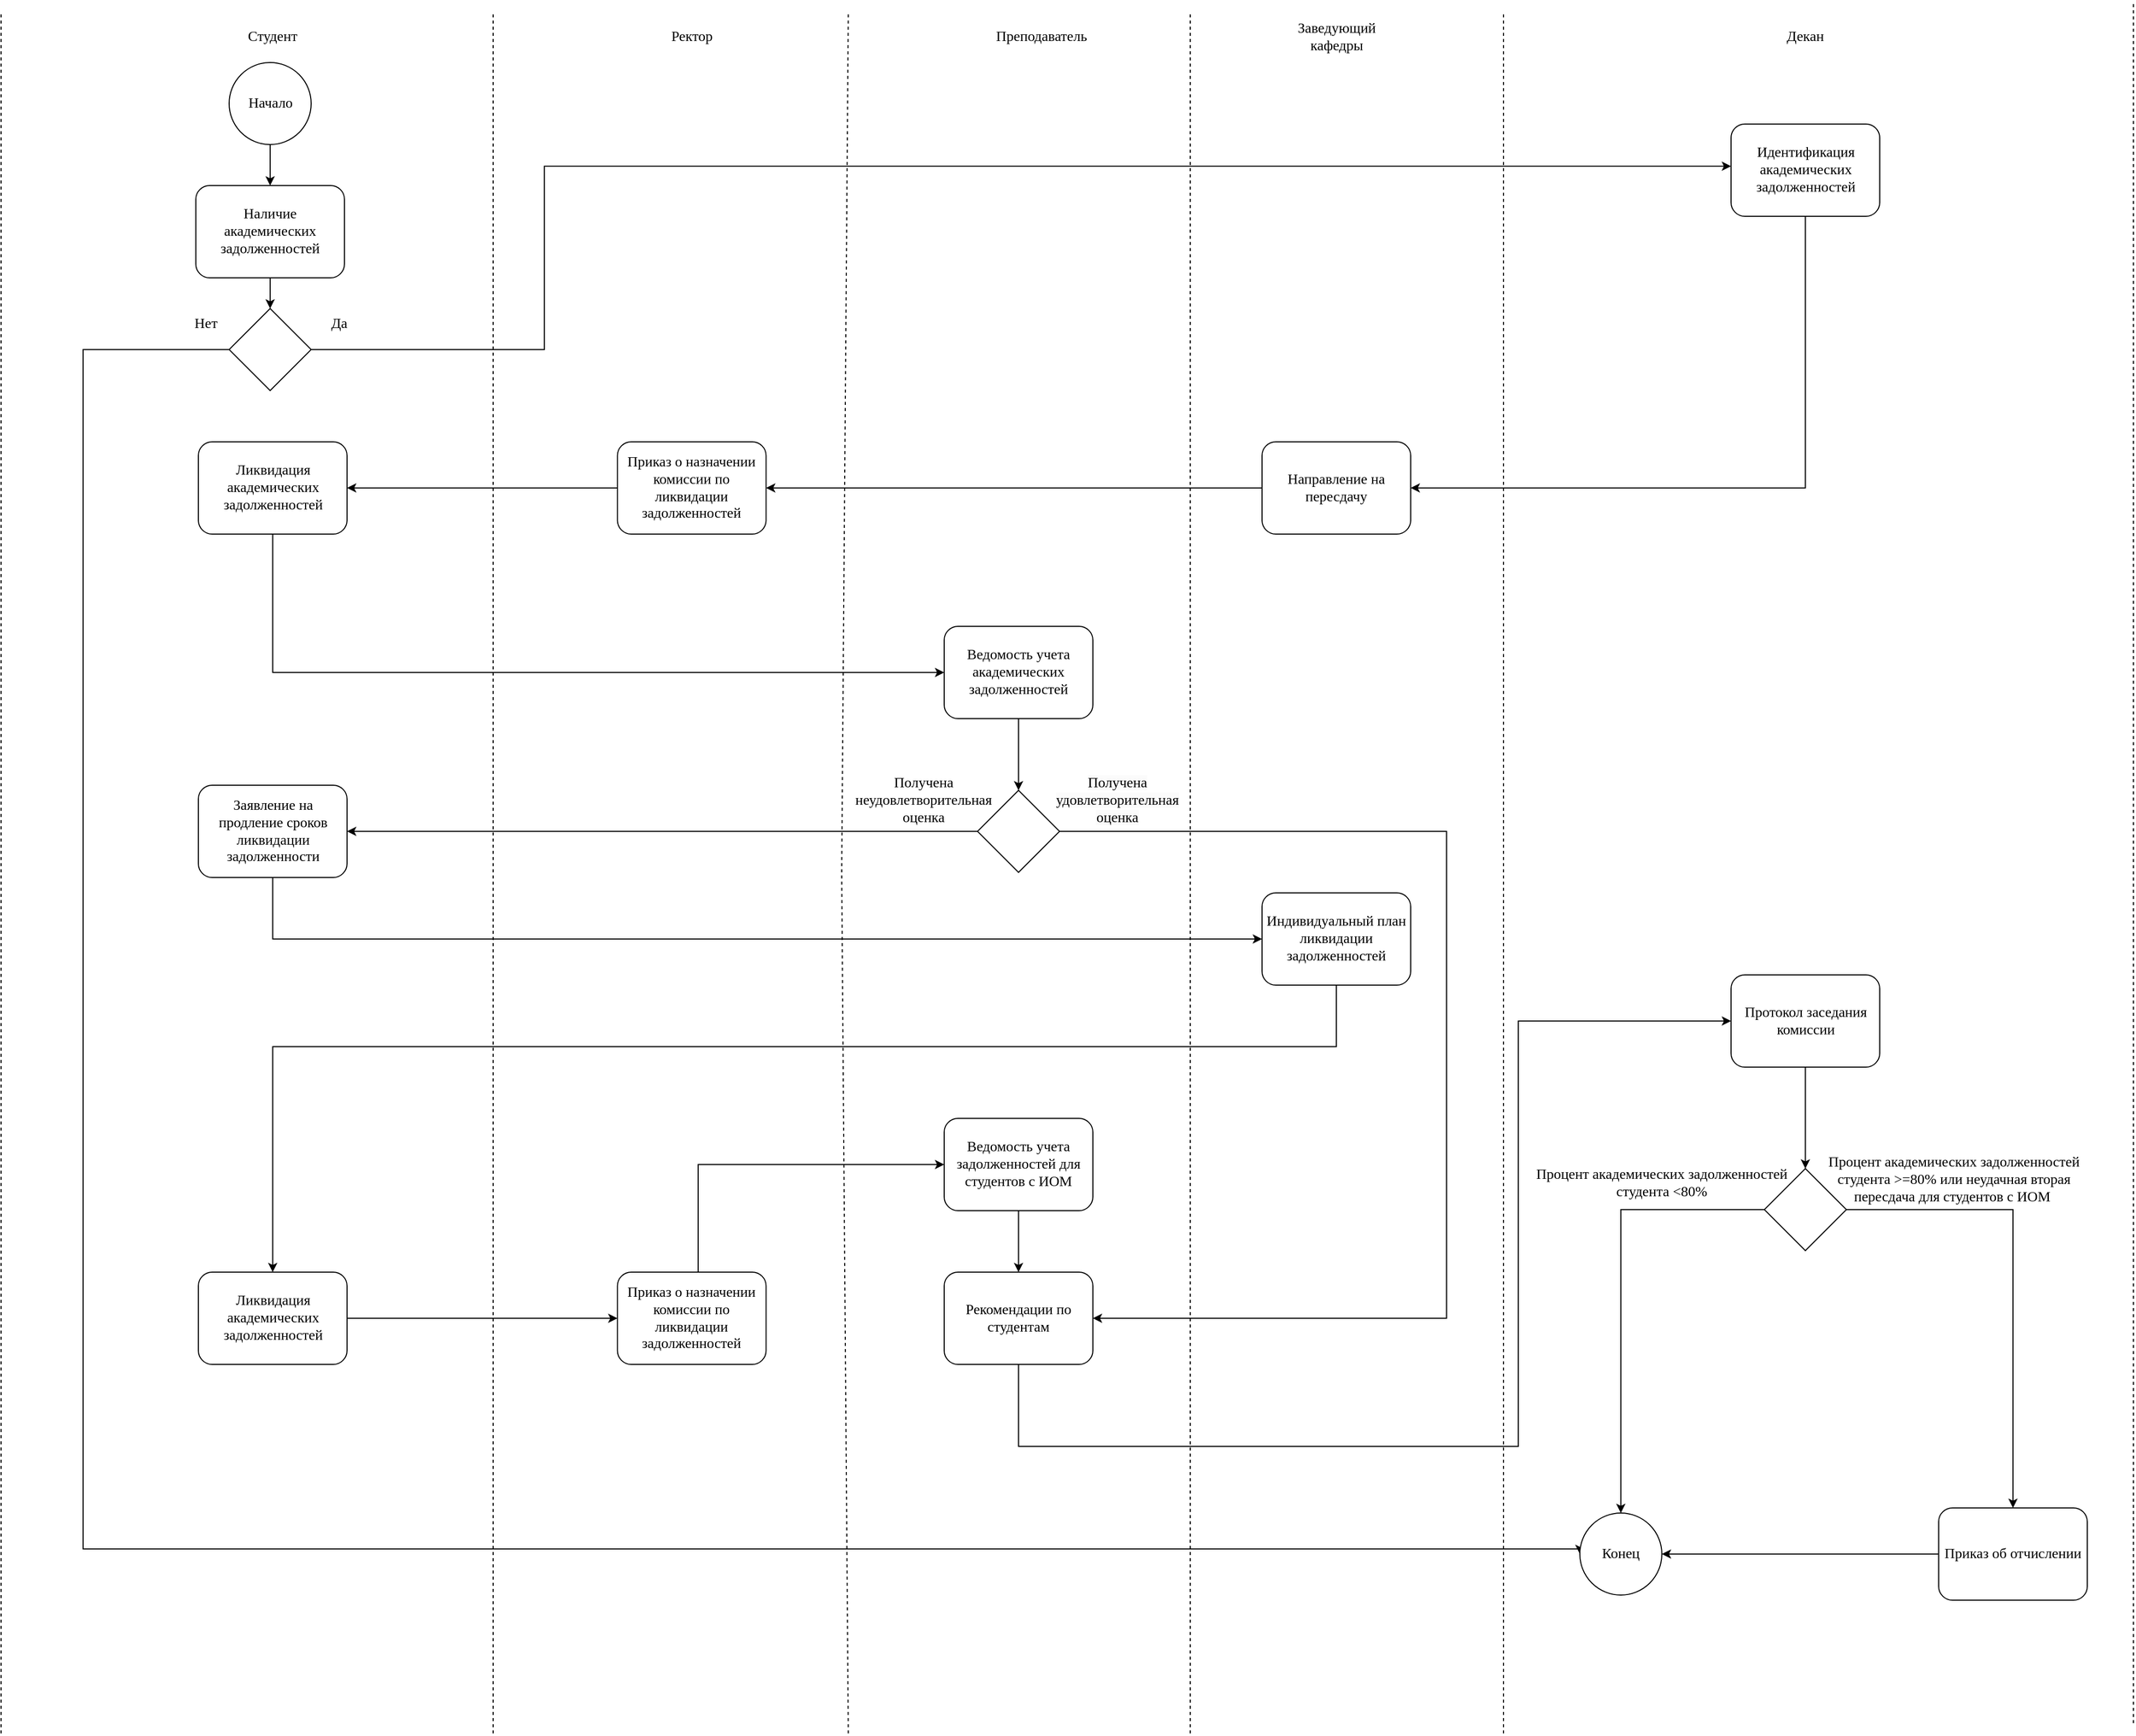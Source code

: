 <mxfile version="27.1.1">
  <diagram name="Страница — 1" id="P2p-b0sBUqjZ3yru2kJo">
    <mxGraphModel dx="2853" dy="1134" grid="1" gridSize="10" guides="1" tooltips="1" connect="1" arrows="1" fold="1" page="1" pageScale="1" pageWidth="827" pageHeight="1169" math="0" shadow="0">
      <root>
        <mxCell id="0" />
        <mxCell id="1" parent="0" />
        <mxCell id="ETPDML7_86tAhwMe63c7-3" value="" style="endArrow=none;dashed=1;html=1;rounded=0;" parent="1" edge="1">
          <mxGeometry width="50" height="50" relative="1" as="geometry">
            <mxPoint x="440" y="1720" as="sourcePoint" />
            <mxPoint x="440" y="40" as="targetPoint" />
          </mxGeometry>
        </mxCell>
        <mxCell id="ETPDML7_86tAhwMe63c7-4" value="" style="endArrow=none;dashed=1;html=1;rounded=0;" parent="1" edge="1">
          <mxGeometry width="50" height="50" relative="1" as="geometry">
            <mxPoint x="-40" y="1720" as="sourcePoint" />
            <mxPoint x="-40" y="40" as="targetPoint" />
          </mxGeometry>
        </mxCell>
        <mxCell id="ETPDML7_86tAhwMe63c7-5" value="" style="endArrow=none;dashed=1;html=1;rounded=0;" parent="1" edge="1">
          <mxGeometry width="50" height="50" relative="1" as="geometry">
            <mxPoint x="1425.5" y="1720" as="sourcePoint" />
            <mxPoint x="1425.5" y="40" as="targetPoint" />
          </mxGeometry>
        </mxCell>
        <mxCell id="ETPDML7_86tAhwMe63c7-6" value="&lt;font style=&quot;font-size: 14px;&quot; face=&quot;Times New Roman&quot;&gt;Студент&lt;/font&gt;" style="text;html=1;align=center;verticalAlign=middle;whiteSpace=wrap;rounded=0;" parent="1" vertex="1">
          <mxGeometry x="190" y="50" width="70" height="30" as="geometry" />
        </mxCell>
        <mxCell id="ETPDML7_86tAhwMe63c7-7" value="&lt;font face=&quot;Times New Roman&quot;&gt;&lt;span style=&quot;font-size: 14px;&quot;&gt;Заведующий кафедры&lt;/span&gt;&lt;/font&gt;" style="text;html=1;align=center;verticalAlign=middle;whiteSpace=wrap;rounded=0;" parent="1" vertex="1">
          <mxGeometry x="1197.5" y="50" width="130" height="30" as="geometry" />
        </mxCell>
        <mxCell id="ETPDML7_86tAhwMe63c7-8" value="&lt;span style=&quot;font-family: &amp;quot;Times New Roman&amp;quot;; font-size: 14px;&quot;&gt;Ректор&lt;/span&gt;" style="text;html=1;align=center;verticalAlign=middle;whiteSpace=wrap;rounded=0;" parent="1" vertex="1">
          <mxGeometry x="600" y="50" width="67.5" height="30" as="geometry" />
        </mxCell>
        <mxCell id="ETPDML7_86tAhwMe63c7-9" value="&lt;span style=&quot;font-family: &amp;quot;Times New Roman&amp;quot;; font-size: 14px;&quot;&gt;Преподаватель&lt;/span&gt;" style="text;html=1;align=center;verticalAlign=middle;whiteSpace=wrap;rounded=0;" parent="1" vertex="1">
          <mxGeometry x="940" y="50" width="70" height="30" as="geometry" />
        </mxCell>
        <mxCell id="ETPDML7_86tAhwMe63c7-11" value="&lt;font face=&quot;Times New Roman&quot;&gt;&lt;span style=&quot;font-size: 14px;&quot;&gt;Декан&lt;/span&gt;&lt;/font&gt;" style="text;html=1;align=center;verticalAlign=middle;whiteSpace=wrap;rounded=0;" parent="1" vertex="1">
          <mxGeometry x="1660" y="50" width="120" height="30" as="geometry" />
        </mxCell>
        <mxCell id="ETPDML7_86tAhwMe63c7-14" style="edgeStyle=orthogonalEdgeStyle;rounded=0;orthogonalLoop=1;jettySize=auto;html=1;entryX=0.5;entryY=0;entryDx=0;entryDy=0;" parent="1" source="ETPDML7_86tAhwMe63c7-12" target="ETPDML7_86tAhwMe63c7-13" edge="1">
          <mxGeometry relative="1" as="geometry" />
        </mxCell>
        <mxCell id="ETPDML7_86tAhwMe63c7-12" value="&lt;font style=&quot;font-size: 14px;&quot; face=&quot;Times New Roman&quot;&gt;Начало&lt;/font&gt;" style="ellipse;whiteSpace=wrap;html=1;aspect=fixed;" parent="1" vertex="1">
          <mxGeometry x="182.5" y="90" width="80" height="80" as="geometry" />
        </mxCell>
        <mxCell id="ETPDML7_86tAhwMe63c7-17" style="edgeStyle=orthogonalEdgeStyle;rounded=0;orthogonalLoop=1;jettySize=auto;html=1;entryX=0.5;entryY=0;entryDx=0;entryDy=0;" parent="1" source="ETPDML7_86tAhwMe63c7-13" target="V8kgegQyyj0nk5e00VWf-20" edge="1">
          <mxGeometry relative="1" as="geometry">
            <mxPoint x="222.5" y="330" as="targetPoint" />
          </mxGeometry>
        </mxCell>
        <mxCell id="ETPDML7_86tAhwMe63c7-13" value="&lt;span style=&quot;font-family: &amp;quot;Times New Roman&amp;quot;; font-size: 14px;&quot;&gt;Наличие академических задолженностей&lt;/span&gt;" style="rounded=1;whiteSpace=wrap;html=1;" parent="1" vertex="1">
          <mxGeometry x="150" y="210" width="145" height="90" as="geometry" />
        </mxCell>
        <mxCell id="9TcquHKwZH3qFOto0e30-22" style="edgeStyle=orthogonalEdgeStyle;rounded=0;orthogonalLoop=1;jettySize=auto;html=1;entryX=0;entryY=0.5;entryDx=0;entryDy=0;exitX=0;exitY=0.5;exitDx=0;exitDy=0;" parent="1" source="V8kgegQyyj0nk5e00VWf-20" target="ETPDML7_86tAhwMe63c7-19" edge="1">
          <mxGeometry relative="1" as="geometry">
            <Array as="points">
              <mxPoint x="40" y="370" />
              <mxPoint x="40" y="1540" />
            </Array>
            <mxPoint x="195.833" y="370" as="sourcePoint" />
          </mxGeometry>
        </mxCell>
        <mxCell id="ETPDML7_86tAhwMe63c7-18" style="edgeStyle=orthogonalEdgeStyle;rounded=0;orthogonalLoop=1;jettySize=auto;html=1;entryX=0;entryY=0.457;entryDx=0;entryDy=0;entryPerimeter=0;exitX=1;exitY=0.5;exitDx=0;exitDy=0;" parent="1" source="V8kgegQyyj0nk5e00VWf-20" target="CQQL6MCBhlxcf6O-OlFK-8" edge="1">
          <mxGeometry relative="1" as="geometry">
            <mxPoint x="553.37" y="133.16" as="targetPoint" />
            <mxPoint x="249.167" y="370" as="sourcePoint" />
            <Array as="points">
              <mxPoint x="490" y="370" />
              <mxPoint x="490" y="191" />
            </Array>
          </mxGeometry>
        </mxCell>
        <mxCell id="ETPDML7_86tAhwMe63c7-19" value="&lt;font style=&quot;font-size: 14px;&quot; face=&quot;Times New Roman&quot;&gt;Конец&lt;/font&gt;" style="ellipse;whiteSpace=wrap;html=1;aspect=fixed;" parent="1" vertex="1">
          <mxGeometry x="1500" y="1505" width="80" height="80" as="geometry" />
        </mxCell>
        <mxCell id="ETPDML7_86tAhwMe63c7-21" value="&lt;font style=&quot;font-size: 14px;&quot; face=&quot;Times New Roman&quot;&gt;Да&lt;/font&gt;" style="text;html=1;align=center;verticalAlign=middle;whiteSpace=wrap;rounded=0;" parent="1" vertex="1">
          <mxGeometry x="260" y="330" width="60" height="30" as="geometry" />
        </mxCell>
        <mxCell id="ETPDML7_86tAhwMe63c7-22" value="&lt;font style=&quot;font-size: 14px;&quot; face=&quot;Times New Roman&quot;&gt;Нет&lt;/font&gt;" style="text;html=1;align=center;verticalAlign=middle;whiteSpace=wrap;rounded=0;" parent="1" vertex="1">
          <mxGeometry x="130" y="330" width="60" height="30" as="geometry" />
        </mxCell>
        <mxCell id="V8kgegQyyj0nk5e00VWf-4" style="edgeStyle=orthogonalEdgeStyle;rounded=0;orthogonalLoop=1;jettySize=auto;html=1;entryX=1;entryY=0.5;entryDx=0;entryDy=0;" parent="1" source="ETPDML7_86tAhwMe63c7-26" target="ETPDML7_86tAhwMe63c7-30" edge="1">
          <mxGeometry relative="1" as="geometry" />
        </mxCell>
        <mxCell id="ETPDML7_86tAhwMe63c7-26" value="&lt;span style=&quot;font-family: &amp;quot;Times New Roman&amp;quot;; font-size: 14px;&quot;&gt;Приказ о назначении комиссии по ликвидации задолженностей&lt;/span&gt;" style="rounded=1;whiteSpace=wrap;html=1;" parent="1" vertex="1">
          <mxGeometry x="561.25" y="460" width="145" height="90" as="geometry" />
        </mxCell>
        <mxCell id="2M2boy6Yk2Urrr7DsNFa-8" style="edgeStyle=orthogonalEdgeStyle;rounded=0;orthogonalLoop=1;jettySize=auto;html=1;entryX=0;entryY=0.5;entryDx=0;entryDy=0;" parent="1" source="ETPDML7_86tAhwMe63c7-30" target="ETPDML7_86tAhwMe63c7-35" edge="1">
          <mxGeometry relative="1" as="geometry">
            <Array as="points">
              <mxPoint x="225" y="685" />
            </Array>
          </mxGeometry>
        </mxCell>
        <mxCell id="ETPDML7_86tAhwMe63c7-30" value="&lt;span style=&quot;font-family: &amp;quot;Times New Roman&amp;quot;; font-size: 14px;&quot;&gt;Ликвидация академических задолженностей&lt;/span&gt;" style="rounded=1;whiteSpace=wrap;html=1;" parent="1" vertex="1">
          <mxGeometry x="152.5" y="460" width="145" height="90" as="geometry" />
        </mxCell>
        <mxCell id="9TcquHKwZH3qFOto0e30-39" style="edgeStyle=orthogonalEdgeStyle;rounded=0;orthogonalLoop=1;jettySize=auto;html=1;entryX=0.5;entryY=0;entryDx=0;entryDy=0;" parent="1" source="ETPDML7_86tAhwMe63c7-35" target="V8kgegQyyj0nk5e00VWf-21" edge="1">
          <mxGeometry relative="1" as="geometry">
            <mxPoint x="952.5" y="810" as="targetPoint" />
          </mxGeometry>
        </mxCell>
        <mxCell id="ETPDML7_86tAhwMe63c7-35" value="&lt;span style=&quot;font-family: &amp;quot;Times New Roman&amp;quot;; font-size: 14px; text-align: start; caret-color: rgb(51, 144, 236); white-space-collapse: preserve; background-color: rgb(255, 255, 255);&quot;&gt;Ведомость учета академических задолженностей&lt;/span&gt;" style="rounded=1;whiteSpace=wrap;html=1;" parent="1" vertex="1">
          <mxGeometry x="880" y="640" width="145" height="90" as="geometry" />
        </mxCell>
        <mxCell id="9TcquHKwZH3qFOto0e30-48" style="edgeStyle=orthogonalEdgeStyle;rounded=0;orthogonalLoop=1;jettySize=auto;html=1;entryX=1;entryY=0.5;entryDx=0;entryDy=0;exitX=0;exitY=0.5;exitDx=0;exitDy=0;" parent="1" source="V8kgegQyyj0nk5e00VWf-21" target="9TcquHKwZH3qFOto0e30-31" edge="1">
          <mxGeometry relative="1" as="geometry">
            <mxPoint x="932.5" y="840" as="sourcePoint" />
          </mxGeometry>
        </mxCell>
        <mxCell id="V8kgegQyyj0nk5e00VWf-13" style="edgeStyle=orthogonalEdgeStyle;rounded=0;orthogonalLoop=1;jettySize=auto;html=1;entryX=1;entryY=0.5;entryDx=0;entryDy=0;exitX=1;exitY=0.5;exitDx=0;exitDy=0;" parent="1" source="V8kgegQyyj0nk5e00VWf-21" target="V8kgegQyyj0nk5e00VWf-6" edge="1">
          <mxGeometry relative="1" as="geometry">
            <mxPoint x="972.5" y="840" as="sourcePoint" />
            <Array as="points">
              <mxPoint x="1370" y="840" />
              <mxPoint x="1370" y="1315" />
            </Array>
          </mxGeometry>
        </mxCell>
        <mxCell id="ETPDML7_86tAhwMe63c7-48" value="&lt;span style=&quot;color: rgb(0, 0, 0); font-family: &amp;quot;Times New Roman&amp;quot;; font-size: 14px; font-style: normal; font-variant-ligatures: normal; font-variant-caps: normal; font-weight: 400; letter-spacing: normal; orphans: 2; text-align: center; text-indent: 0px; text-transform: none; widows: 2; word-spacing: 0px; -webkit-text-stroke-width: 0px; white-space: normal; background-color: rgb(251, 251, 251); text-decoration-thickness: initial; text-decoration-style: initial; text-decoration-color: initial; float: none; display: inline !important;&quot;&gt;Получена удовлетворительная оценка&lt;/span&gt;" style="text;html=1;align=center;verticalAlign=middle;whiteSpace=wrap;rounded=0;" parent="1" vertex="1">
          <mxGeometry x="980" y="795" width="137.5" height="30" as="geometry" />
        </mxCell>
        <mxCell id="V8kgegQyyj0nk5e00VWf-10" style="edgeStyle=orthogonalEdgeStyle;rounded=0;orthogonalLoop=1;jettySize=auto;html=1;entryX=0.5;entryY=0;entryDx=0;entryDy=0;" parent="1" source="ETPDML7_86tAhwMe63c7-56" target="V8kgegQyyj0nk5e00VWf-22" edge="1">
          <mxGeometry relative="1" as="geometry">
            <mxPoint x="1720.0" y="1180" as="targetPoint" />
          </mxGeometry>
        </mxCell>
        <mxCell id="ETPDML7_86tAhwMe63c7-56" value="&lt;span style=&quot;font-family: &amp;quot;Times New Roman&amp;quot;; font-size: 14px; text-align: start; caret-color: rgb(51, 144, 236); white-space-collapse: preserve; background-color: rgb(255, 255, 255);&quot;&gt;Протокол заседания комиссии&lt;/span&gt;" style="rounded=1;whiteSpace=wrap;html=1;" parent="1" vertex="1">
          <mxGeometry x="1647.5" y="980" width="145" height="90" as="geometry" />
        </mxCell>
        <mxCell id="9TcquHKwZH3qFOto0e30-70" style="edgeStyle=orthogonalEdgeStyle;rounded=0;orthogonalLoop=1;jettySize=auto;html=1;entryX=0.5;entryY=0;entryDx=0;entryDy=0;exitX=1;exitY=0.5;exitDx=0;exitDy=0;" parent="1" source="V8kgegQyyj0nk5e00VWf-22" target="ETPDML7_86tAhwMe63c7-64" edge="1">
          <mxGeometry relative="1" as="geometry">
            <mxPoint x="1740.0" y="1210" as="sourcePoint" />
          </mxGeometry>
        </mxCell>
        <mxCell id="V8kgegQyyj0nk5e00VWf-9" style="edgeStyle=orthogonalEdgeStyle;rounded=0;orthogonalLoop=1;jettySize=auto;html=1;entryX=0.5;entryY=0;entryDx=0;entryDy=0;exitX=0;exitY=0.5;exitDx=0;exitDy=0;" parent="1" source="V8kgegQyyj0nk5e00VWf-22" target="ETPDML7_86tAhwMe63c7-19" edge="1">
          <mxGeometry relative="1" as="geometry">
            <mxPoint x="1700.0" y="1210" as="sourcePoint" />
          </mxGeometry>
        </mxCell>
        <mxCell id="ETPDML7_86tAhwMe63c7-62" value="&lt;span style=&quot;font-family: &amp;quot;Times New Roman&amp;quot;; font-size: 14px;&quot;&gt;Процент академических задолженностей студента &amp;gt;=80% или неудачная вторая пересдача для студентов с ИОМ&amp;nbsp;&lt;/span&gt;" style="text;html=1;align=center;verticalAlign=middle;whiteSpace=wrap;rounded=0;" parent="1" vertex="1">
          <mxGeometry x="1720" y="1180" width="290" as="geometry" />
        </mxCell>
        <mxCell id="9TcquHKwZH3qFOto0e30-72" style="edgeStyle=orthogonalEdgeStyle;rounded=0;orthogonalLoop=1;jettySize=auto;html=1;" parent="1" source="ETPDML7_86tAhwMe63c7-64" target="ETPDML7_86tAhwMe63c7-19" edge="1">
          <mxGeometry relative="1" as="geometry" />
        </mxCell>
        <mxCell id="ETPDML7_86tAhwMe63c7-64" value="&lt;span style=&quot;font-family: &amp;quot;Times New Roman&amp;quot;; font-size: 14px; text-align: start; caret-color: rgb(51, 144, 236); white-space-collapse: preserve; background-color: rgb(255, 255, 255);&quot;&gt;Приказ об отчислении&lt;/span&gt;" style="rounded=1;whiteSpace=wrap;html=1;" parent="1" vertex="1">
          <mxGeometry x="1850" y="1500" width="145" height="90" as="geometry" />
        </mxCell>
        <mxCell id="ETPDML7_86tAhwMe63c7-68" value="&lt;span style=&quot;font-family: &amp;quot;Times New Roman&amp;quot;; font-size: 14px;&quot;&gt;Процент академических задолженностей студента &amp;lt;80%&lt;/span&gt;" style="text;whiteSpace=wrap;html=1;align=center;" parent="1" vertex="1">
          <mxGeometry x="1450" y="1160" width="260" height="40" as="geometry" />
        </mxCell>
        <mxCell id="ETPDML7_86tAhwMe63c7-87" value="" style="endArrow=none;dashed=1;html=1;rounded=0;" parent="1" edge="1">
          <mxGeometry width="50" height="50" relative="1" as="geometry">
            <mxPoint x="1120" y="1720" as="sourcePoint" />
            <mxPoint x="1120" y="40" as="targetPoint" />
          </mxGeometry>
        </mxCell>
        <mxCell id="ETPDML7_86tAhwMe63c7-168" value="" style="endArrow=none;dashed=1;html=1;rounded=0;" parent="1" edge="1">
          <mxGeometry width="50" height="50" relative="1" as="geometry">
            <mxPoint x="2040" y="1710" as="sourcePoint" />
            <mxPoint x="2040" y="30" as="targetPoint" />
          </mxGeometry>
        </mxCell>
        <mxCell id="Rkroncl628zhhl8IZpsh-5" style="edgeStyle=orthogonalEdgeStyle;rounded=0;orthogonalLoop=1;jettySize=auto;html=1;entryX=0.5;entryY=0;entryDx=0;entryDy=0;" parent="1" source="ETPDML7_86tAhwMe63c7-77" target="V8kgegQyyj0nk5e00VWf-16" edge="1">
          <mxGeometry relative="1" as="geometry">
            <Array as="points">
              <mxPoint x="1263" y="1050" />
              <mxPoint x="225" y="1050" />
            </Array>
          </mxGeometry>
        </mxCell>
        <mxCell id="ETPDML7_86tAhwMe63c7-77" value="&lt;span style=&quot;font-family: &amp;quot;Times New Roman&amp;quot;; font-size: 14px; text-align: start; caret-color: rgb(51, 144, 236); white-space-collapse: preserve; background-color: rgb(255, 255, 255);&quot;&gt;Индивидуальный план ликвидации задолженностей&lt;/span&gt;" style="rounded=1;whiteSpace=wrap;html=1;" parent="1" vertex="1">
          <mxGeometry x="1190" y="900" width="145" height="90" as="geometry" />
        </mxCell>
        <mxCell id="CQQL6MCBhlxcf6O-OlFK-3" value="" style="endArrow=none;dashed=1;html=1;rounded=0;" parent="1" edge="1">
          <mxGeometry width="50" height="50" relative="1" as="geometry">
            <mxPoint x="786.45" y="1720" as="sourcePoint" />
            <mxPoint x="786.45" y="40" as="targetPoint" />
            <Array as="points">
              <mxPoint x="780" y="880" />
            </Array>
          </mxGeometry>
        </mxCell>
        <mxCell id="V8kgegQyyj0nk5e00VWf-12" style="edgeStyle=orthogonalEdgeStyle;rounded=0;orthogonalLoop=1;jettySize=auto;html=1;entryX=1;entryY=0.5;entryDx=0;entryDy=0;" parent="1" source="CQQL6MCBhlxcf6O-OlFK-8" target="2M2boy6Yk2Urrr7DsNFa-1" edge="1">
          <mxGeometry relative="1" as="geometry">
            <Array as="points">
              <mxPoint x="1720" y="505" />
            </Array>
          </mxGeometry>
        </mxCell>
        <mxCell id="CQQL6MCBhlxcf6O-OlFK-8" value="&lt;font face=&quot;Times New Roman&quot;&gt;&lt;span style=&quot;font-size: 14px;&quot;&gt;Идентификация академических задолженностей&lt;/span&gt;&lt;/font&gt;" style="rounded=1;whiteSpace=wrap;html=1;" parent="1" vertex="1">
          <mxGeometry x="1647.5" y="150" width="145" height="90" as="geometry" />
        </mxCell>
        <mxCell id="Rkroncl628zhhl8IZpsh-4" style="edgeStyle=orthogonalEdgeStyle;rounded=0;orthogonalLoop=1;jettySize=auto;html=1;entryX=0;entryY=0.5;entryDx=0;entryDy=0;" parent="1" source="9TcquHKwZH3qFOto0e30-31" target="ETPDML7_86tAhwMe63c7-77" edge="1">
          <mxGeometry relative="1" as="geometry">
            <Array as="points">
              <mxPoint x="225" y="945" />
            </Array>
          </mxGeometry>
        </mxCell>
        <mxCell id="9TcquHKwZH3qFOto0e30-31" value="&lt;font face=&quot;Times New Roman&quot;&gt;&lt;span style=&quot;font-size: 14px;&quot;&gt;Заявление на продление сроков ликвидации задолженности&lt;/span&gt;&lt;/font&gt;" style="rounded=1;whiteSpace=wrap;html=1;" parent="1" vertex="1">
          <mxGeometry x="152.5" y="795" width="145" height="90" as="geometry" />
        </mxCell>
        <mxCell id="9TcquHKwZH3qFOto0e30-33" value="&lt;span style=&quot;font-family: &amp;quot;Times New Roman&amp;quot;; font-size: 14px;&quot;&gt;Получена неудовлетворительная оценка&lt;/span&gt;" style="text;html=1;align=center;verticalAlign=middle;whiteSpace=wrap;rounded=0;" parent="1" vertex="1">
          <mxGeometry x="790" y="795" width="140" height="30" as="geometry" />
        </mxCell>
        <mxCell id="V8kgegQyyj0nk5e00VWf-15" style="edgeStyle=orthogonalEdgeStyle;rounded=0;orthogonalLoop=1;jettySize=auto;html=1;entryX=0.5;entryY=0;entryDx=0;entryDy=0;" parent="1" source="9TcquHKwZH3qFOto0e30-60" target="V8kgegQyyj0nk5e00VWf-6" edge="1">
          <mxGeometry relative="1" as="geometry" />
        </mxCell>
        <mxCell id="9TcquHKwZH3qFOto0e30-60" value="&lt;span style=&quot;font-family: &amp;quot;Times New Roman&amp;quot;; font-size: 14px; text-align: start; caret-color: rgb(51, 144, 236); white-space-collapse: preserve; background-color: rgb(255, 255, 255);&quot;&gt;Ведомость учета задолженностей для студентов с ИОМ&lt;/span&gt;" style="rounded=1;whiteSpace=wrap;html=1;" parent="1" vertex="1">
          <mxGeometry x="880" y="1120" width="145" height="90" as="geometry" />
        </mxCell>
        <mxCell id="2M2boy6Yk2Urrr7DsNFa-6" style="edgeStyle=orthogonalEdgeStyle;rounded=0;orthogonalLoop=1;jettySize=auto;html=1;" parent="1" source="2M2boy6Yk2Urrr7DsNFa-1" target="ETPDML7_86tAhwMe63c7-26" edge="1">
          <mxGeometry relative="1" as="geometry" />
        </mxCell>
        <mxCell id="2M2boy6Yk2Urrr7DsNFa-1" value="&lt;font face=&quot;Times New Roman&quot;&gt;&lt;span style=&quot;font-size: 14px;&quot;&gt;Направление на пересдачу&lt;/span&gt;&lt;/font&gt;" style="rounded=1;whiteSpace=wrap;html=1;" parent="1" vertex="1">
          <mxGeometry x="1190" y="460" width="145" height="90" as="geometry" />
        </mxCell>
        <mxCell id="V8kgegQyyj0nk5e00VWf-8" style="edgeStyle=orthogonalEdgeStyle;rounded=0;orthogonalLoop=1;jettySize=auto;html=1;entryX=0;entryY=0.5;entryDx=0;entryDy=0;" parent="1" source="V8kgegQyyj0nk5e00VWf-6" target="ETPDML7_86tAhwMe63c7-56" edge="1">
          <mxGeometry relative="1" as="geometry">
            <Array as="points">
              <mxPoint x="953" y="1440" />
              <mxPoint x="1440" y="1440" />
              <mxPoint x="1440" y="1025" />
            </Array>
          </mxGeometry>
        </mxCell>
        <mxCell id="V8kgegQyyj0nk5e00VWf-6" value="&lt;span style=&quot;font-family: &amp;quot;Times New Roman&amp;quot;; font-size: 14px; text-align: start; caret-color: rgb(51, 144, 236); white-space-collapse: preserve; background-color: rgb(255, 255, 255);&quot;&gt;Рекомендации по студентам&lt;/span&gt;" style="rounded=1;whiteSpace=wrap;html=1;" parent="1" vertex="1">
          <mxGeometry x="880" y="1270" width="145" height="90" as="geometry" />
        </mxCell>
        <mxCell id="SmNv9zSAtN3qxuYkPgFk-2" style="edgeStyle=orthogonalEdgeStyle;rounded=0;orthogonalLoop=1;jettySize=auto;html=1;entryX=0;entryY=0.5;entryDx=0;entryDy=0;" edge="1" parent="1" source="V8kgegQyyj0nk5e00VWf-16" target="SmNv9zSAtN3qxuYkPgFk-1">
          <mxGeometry relative="1" as="geometry" />
        </mxCell>
        <mxCell id="V8kgegQyyj0nk5e00VWf-16" value="&lt;span style=&quot;font-family: &amp;quot;Times New Roman&amp;quot;; font-size: 14px;&quot;&gt;Ликвидация академических задолженностей&lt;/span&gt;" style="rounded=1;whiteSpace=wrap;html=1;" parent="1" vertex="1">
          <mxGeometry x="152.5" y="1270" width="145" height="90" as="geometry" />
        </mxCell>
        <mxCell id="V8kgegQyyj0nk5e00VWf-20" value="" style="rhombus;whiteSpace=wrap;html=1;" parent="1" vertex="1">
          <mxGeometry x="182.5" y="330" width="80" height="80" as="geometry" />
        </mxCell>
        <mxCell id="V8kgegQyyj0nk5e00VWf-21" value="" style="rhombus;whiteSpace=wrap;html=1;" parent="1" vertex="1">
          <mxGeometry x="912.5" y="800" width="80" height="80" as="geometry" />
        </mxCell>
        <mxCell id="V8kgegQyyj0nk5e00VWf-22" value="" style="rhombus;whiteSpace=wrap;html=1;" parent="1" vertex="1">
          <mxGeometry x="1680" y="1169" width="80" height="80" as="geometry" />
        </mxCell>
        <mxCell id="SmNv9zSAtN3qxuYkPgFk-3" style="edgeStyle=orthogonalEdgeStyle;rounded=0;orthogonalLoop=1;jettySize=auto;html=1;entryX=0;entryY=0.5;entryDx=0;entryDy=0;" edge="1" parent="1" source="SmNv9zSAtN3qxuYkPgFk-1" target="9TcquHKwZH3qFOto0e30-60">
          <mxGeometry relative="1" as="geometry">
            <Array as="points">
              <mxPoint x="640" y="1165" />
            </Array>
          </mxGeometry>
        </mxCell>
        <mxCell id="SmNv9zSAtN3qxuYkPgFk-1" value="&lt;span style=&quot;font-family: &amp;quot;Times New Roman&amp;quot;; font-size: 14px;&quot;&gt;Приказ о назначении комиссии по ликвидации задолженностей&lt;/span&gt;" style="rounded=1;whiteSpace=wrap;html=1;" vertex="1" parent="1">
          <mxGeometry x="561.25" y="1270" width="145" height="90" as="geometry" />
        </mxCell>
      </root>
    </mxGraphModel>
  </diagram>
</mxfile>
